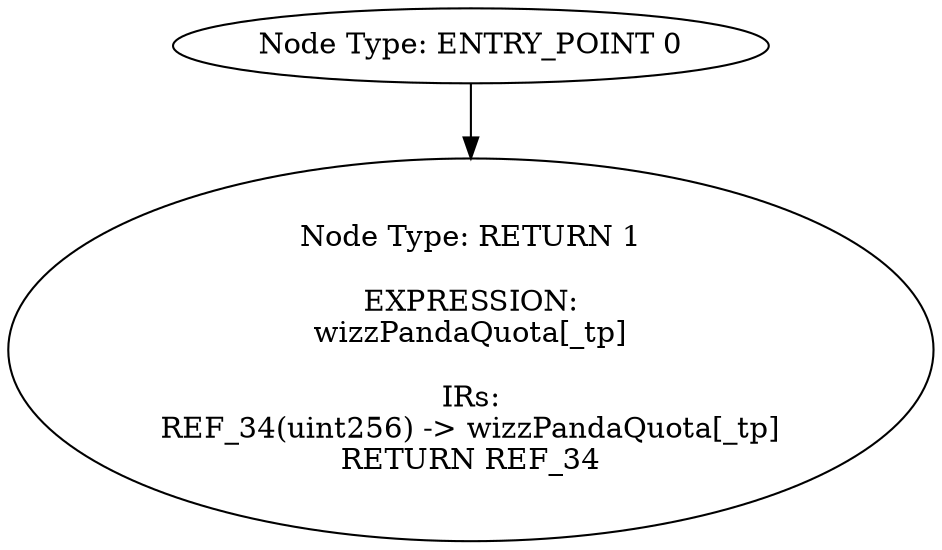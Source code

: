 digraph{
0[label="Node Type: ENTRY_POINT 0
"];
0->1;
1[label="Node Type: RETURN 1

EXPRESSION:
wizzPandaQuota[_tp]

IRs:
REF_34(uint256) -> wizzPandaQuota[_tp]
RETURN REF_34"];
}
